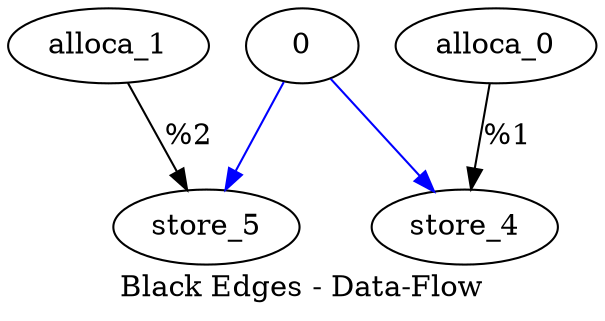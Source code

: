 digraph G {
compound=true
label="Black Edges - Data-Flow"
"alloca_1" -> "store_5"[color=black dir=black label="%2"]
"0" -> "store_5"[color=blue dir=black]
"alloca_0" -> "store_4"[color=black dir=black label="%1"]
"0" -> "store_4"[color=blue dir=black]
}
